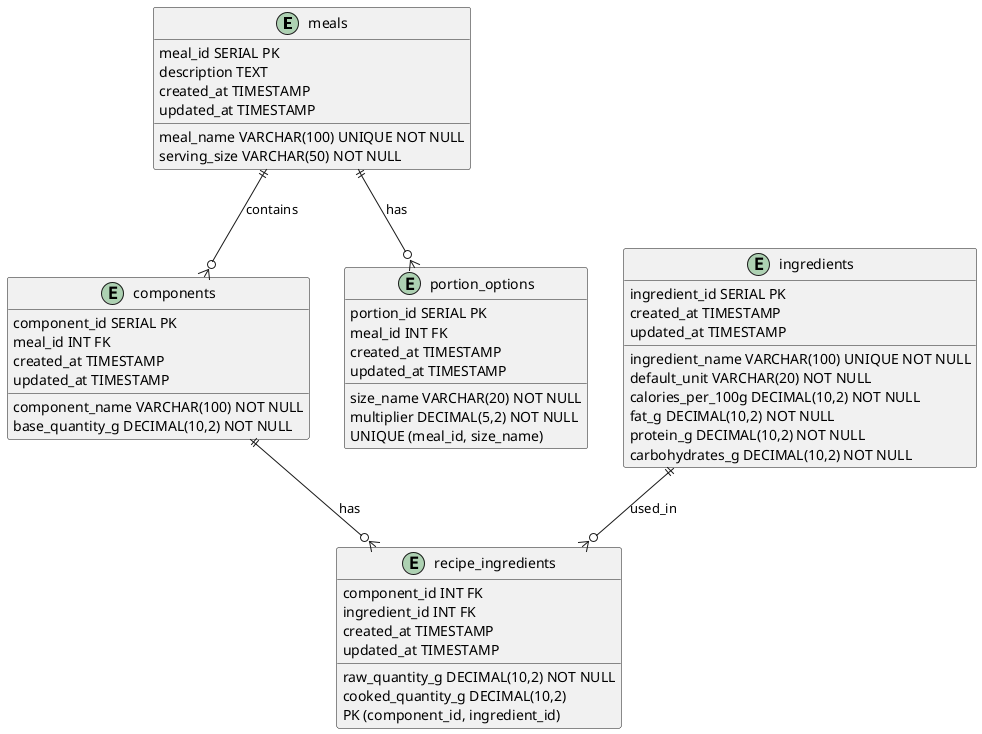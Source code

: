 @startuml

entity meals {
  meal_id SERIAL PK
  meal_name VARCHAR(100) UNIQUE NOT NULL
  description TEXT
  serving_size VARCHAR(50) NOT NULL
  created_at TIMESTAMP
  updated_at TIMESTAMP
}

entity components {
  component_id SERIAL PK
  meal_id INT FK
  component_name VARCHAR(100) NOT NULL
  base_quantity_g DECIMAL(10,2) NOT NULL
  created_at TIMESTAMP
  updated_at TIMESTAMP
}

entity ingredients {
  ingredient_id SERIAL PK
  ingredient_name VARCHAR(100) UNIQUE NOT NULL
  default_unit VARCHAR(20) NOT NULL
  calories_per_100g DECIMAL(10,2) NOT NULL
  fat_g DECIMAL(10,2) NOT NULL
  protein_g DECIMAL(10,2) NOT NULL
  carbohydrates_g DECIMAL(10,2) NOT NULL
  created_at TIMESTAMP
  updated_at TIMESTAMP
}

entity recipe_ingredients {
  component_id INT FK
  ingredient_id INT FK
  raw_quantity_g DECIMAL(10,2) NOT NULL
  cooked_quantity_g DECIMAL(10,2)
  created_at TIMESTAMP
  updated_at TIMESTAMP
  PK (component_id, ingredient_id)
}

entity portion_options {
  portion_id SERIAL PK
  meal_id INT FK
  size_name VARCHAR(20) NOT NULL
  multiplier DECIMAL(5,2) NOT NULL
  created_at TIMESTAMP
  updated_at TIMESTAMP
  UNIQUE (meal_id, size_name)
}

meals ||--o{ components : contains
components ||--o{ recipe_ingredients : has
ingredients ||--o{ recipe_ingredients : used_in
meals ||--o{ portion_options : has

@enduml